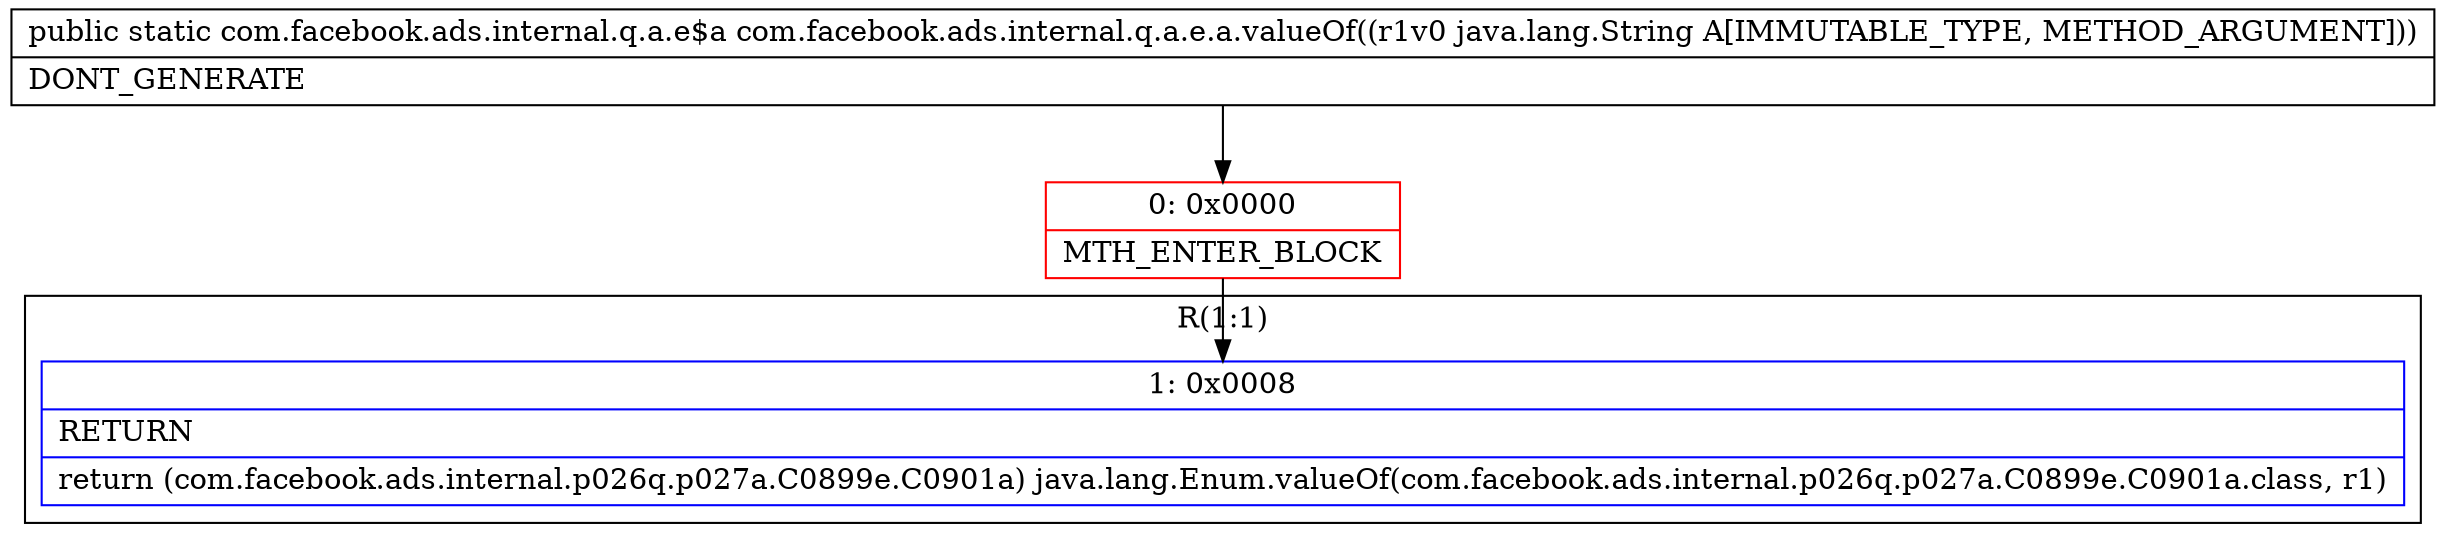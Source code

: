 digraph "CFG forcom.facebook.ads.internal.q.a.e.a.valueOf(Ljava\/lang\/String;)Lcom\/facebook\/ads\/internal\/q\/a\/e$a;" {
subgraph cluster_Region_1722466371 {
label = "R(1:1)";
node [shape=record,color=blue];
Node_1 [shape=record,label="{1\:\ 0x0008|RETURN\l|return (com.facebook.ads.internal.p026q.p027a.C0899e.C0901a) java.lang.Enum.valueOf(com.facebook.ads.internal.p026q.p027a.C0899e.C0901a.class, r1)\l}"];
}
Node_0 [shape=record,color=red,label="{0\:\ 0x0000|MTH_ENTER_BLOCK\l}"];
MethodNode[shape=record,label="{public static com.facebook.ads.internal.q.a.e$a com.facebook.ads.internal.q.a.e.a.valueOf((r1v0 java.lang.String A[IMMUTABLE_TYPE, METHOD_ARGUMENT]))  | DONT_GENERATE\l}"];
MethodNode -> Node_0;
Node_0 -> Node_1;
}

